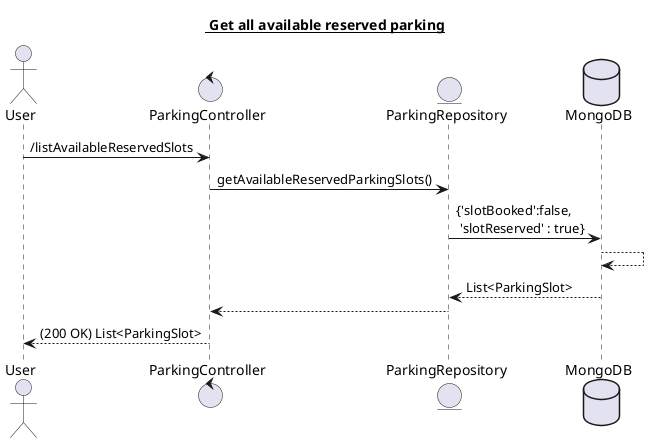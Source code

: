 @startuml
title <U> Get all available reserved parking

actor User
control "ParkingController" as Controller
entity ParkingRepository as Dao
database MongoDB as DB

User -> Controller : /listAvailableReservedSlots
Controller -> Dao : getAvailableReservedParkingSlots()
Dao -> DB : {'slotBooked':false,\n 'slotReserved' : true}
DB --> DB
DB --> Dao : List<ParkingSlot>
Dao --> Controller
Controller --> User : (200 OK) List<ParkingSlot>

@enduml
